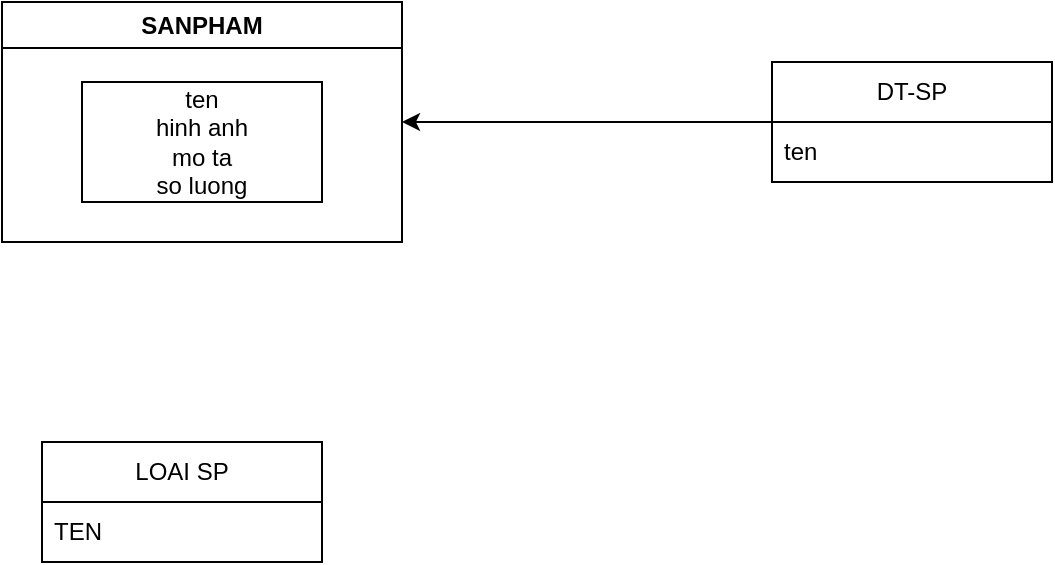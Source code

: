 <mxfile version="21.7.5" type="github">
  <diagram name="Page-1" id="aMfT-5x0kDcu-MV4AwlF">
    <mxGraphModel dx="777" dy="494" grid="1" gridSize="10" guides="1" tooltips="1" connect="1" arrows="1" fold="1" page="1" pageScale="1" pageWidth="850" pageHeight="1100" math="0" shadow="0">
      <root>
        <mxCell id="0" />
        <mxCell id="1" parent="0" />
        <mxCell id="23IZQoE25pc3qO4HHsNv-2" value="SANPHAM" style="swimlane;whiteSpace=wrap;html=1;" vertex="1" parent="1">
          <mxGeometry x="40" y="20" width="200" height="120" as="geometry" />
        </mxCell>
        <mxCell id="23IZQoE25pc3qO4HHsNv-4" value="ten&lt;br&gt;hinh anh&lt;br&gt;mo ta&lt;br&gt;so luong" style="rounded=0;whiteSpace=wrap;html=1;" vertex="1" parent="23IZQoE25pc3qO4HHsNv-2">
          <mxGeometry x="40" y="40" width="120" height="60" as="geometry" />
        </mxCell>
        <mxCell id="23IZQoE25pc3qO4HHsNv-9" style="edgeStyle=orthogonalEdgeStyle;rounded=0;orthogonalLoop=1;jettySize=auto;html=1;entryX=1;entryY=0.5;entryDx=0;entryDy=0;" edge="1" parent="1" source="23IZQoE25pc3qO4HHsNv-5" target="23IZQoE25pc3qO4HHsNv-2">
          <mxGeometry relative="1" as="geometry" />
        </mxCell>
        <mxCell id="23IZQoE25pc3qO4HHsNv-5" value="DT-SP" style="swimlane;fontStyle=0;childLayout=stackLayout;horizontal=1;startSize=30;horizontalStack=0;resizeParent=1;resizeParentMax=0;resizeLast=0;collapsible=1;marginBottom=0;whiteSpace=wrap;html=1;" vertex="1" parent="1">
          <mxGeometry x="425" y="50" width="140" height="60" as="geometry" />
        </mxCell>
        <mxCell id="23IZQoE25pc3qO4HHsNv-6" value="ten" style="text;strokeColor=none;fillColor=none;align=left;verticalAlign=middle;spacingLeft=4;spacingRight=4;overflow=hidden;points=[[0,0.5],[1,0.5]];portConstraint=eastwest;rotatable=0;whiteSpace=wrap;html=1;" vertex="1" parent="23IZQoE25pc3qO4HHsNv-5">
          <mxGeometry y="30" width="140" height="30" as="geometry" />
        </mxCell>
        <mxCell id="23IZQoE25pc3qO4HHsNv-10" value="LOAI SP" style="swimlane;fontStyle=0;childLayout=stackLayout;horizontal=1;startSize=30;horizontalStack=0;resizeParent=1;resizeParentMax=0;resizeLast=0;collapsible=1;marginBottom=0;whiteSpace=wrap;html=1;" vertex="1" parent="1">
          <mxGeometry x="60" y="240" width="140" height="60" as="geometry" />
        </mxCell>
        <mxCell id="23IZQoE25pc3qO4HHsNv-11" value="TEN" style="text;strokeColor=none;fillColor=none;align=left;verticalAlign=middle;spacingLeft=4;spacingRight=4;overflow=hidden;points=[[0,0.5],[1,0.5]];portConstraint=eastwest;rotatable=0;whiteSpace=wrap;html=1;" vertex="1" parent="23IZQoE25pc3qO4HHsNv-10">
          <mxGeometry y="30" width="140" height="30" as="geometry" />
        </mxCell>
      </root>
    </mxGraphModel>
  </diagram>
</mxfile>
